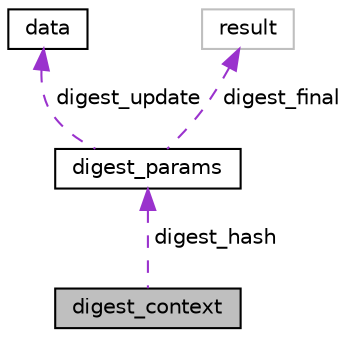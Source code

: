 digraph "digest_context"
{
  edge [fontname="Helvetica",fontsize="10",labelfontname="Helvetica",labelfontsize="10"];
  node [fontname="Helvetica",fontsize="10",shape=record];
  Node1 [label="digest_context",height=0.2,width=0.4,color="black", fillcolor="grey75", style="filled", fontcolor="black"];
  Node2 -> Node1 [dir="back",color="darkorchid3",fontsize="10",style="dashed",label=" digest_hash" ,fontname="Helvetica"];
  Node2 [label="digest_params",height=0.2,width=0.4,color="black", fillcolor="white", style="filled",URL="$structdigest__params.html"];
  Node3 -> Node2 [dir="back",color="darkorchid3",fontsize="10",style="dashed",label=" digest_update" ,fontname="Helvetica"];
  Node3 [label="data",height=0.2,width=0.4,color="black", fillcolor="white", style="filled",URL="$structdata.html"];
  Node4 -> Node2 [dir="back",color="darkorchid3",fontsize="10",style="dashed",label=" digest_final" ,fontname="Helvetica"];
  Node4 [label="result",height=0.2,width=0.4,color="grey75", fillcolor="white", style="filled"];
}
